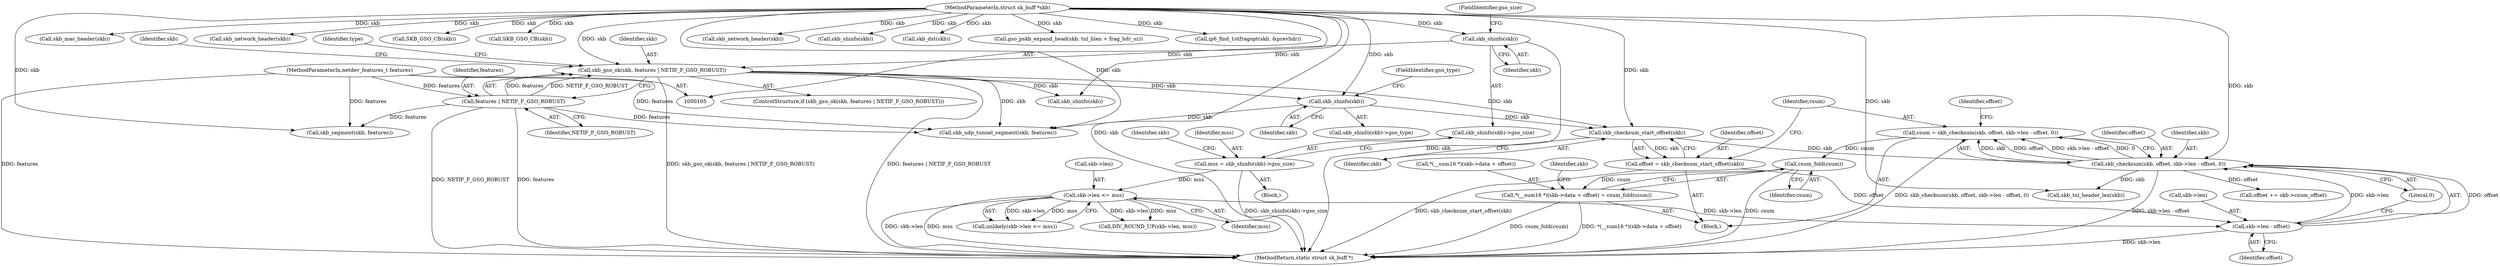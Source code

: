 digraph "0_linux_0e033e04c2678dbbe74a46b23fffb7bb918c288e@integer" {
"1000218" [label="(Call,csum = skb_checksum(skb, offset, skb->len - offset, 0))"];
"1000220" [label="(Call,skb_checksum(skb, offset, skb->len - offset, 0))"];
"1000216" [label="(Call,skb_checksum_start_offset(skb))"];
"1000145" [label="(Call,skb_gso_ok(skb, features | NETIF_F_GSO_ROBUST))"];
"1000133" [label="(Call,skb_shinfo(skb))"];
"1000106" [label="(MethodParameterIn,struct sk_buff *skb)"];
"1000147" [label="(Call,features | NETIF_F_GSO_ROBUST)"];
"1000107" [label="(MethodParameterIn,netdev_features_t features)"];
"1000203" [label="(Call,skb_shinfo(skb))"];
"1000223" [label="(Call,skb->len - offset)"];
"1000138" [label="(Call,skb->len <= mss)"];
"1000130" [label="(Call,mss = skb_shinfo(skb)->gso_size)"];
"1000214" [label="(Call,offset = skb_checksum_start_offset(skb))"];
"1000243" [label="(Call,csum_fold(csum))"];
"1000234" [label="(Call,*(__sum16 *)(skb->data + offset) = csum_fold(csum))"];
"1000290" [label="(Call,skb_mac_header(skb))"];
"1000187" [label="(Call,DIV_ROUND_UP(skb->len, mss))"];
"1000219" [label="(Identifier,csum)"];
"1000130" [label="(Call,mss = skb_shinfo(skb)->gso_size)"];
"1000146" [label="(Identifier,skb)"];
"1000203" [label="(Call,skb_shinfo(skb))"];
"1000145" [label="(Call,skb_gso_ok(skb, features | NETIF_F_GSO_ROBUST))"];
"1000131" [label="(Identifier,mss)"];
"1000142" [label="(Identifier,mss)"];
"1000140" [label="(Identifier,skb)"];
"1000209" [label="(Call,skb_udp_tunnel_segment(skb, features))"];
"1000235" [label="(Call,*(__sum16 *)(skb->data + offset))"];
"1000334" [label="(Call,skb_network_header(skb))"];
"1000224" [label="(Call,skb->len)"];
"1000222" [label="(Identifier,offset)"];
"1000137" [label="(Call,unlikely(skb->len <= mss))"];
"1000221" [label="(Identifier,skb)"];
"1000315" [label="(Call,SKB_GSO_CB(skb))"];
"1000304" [label="(Call,SKB_GSO_CB(skb))"];
"1000234" [label="(Call,*(__sum16 *)(skb->data + offset) = csum_fold(csum))"];
"1000244" [label="(Identifier,csum)"];
"1000199" [label="(Identifier,skb)"];
"1000155" [label="(Call,skb_shinfo(skb))"];
"1000355" [label="(Call,skb_segment(skb, features))"];
"1000247" [label="(Identifier,skb)"];
"1000204" [label="(Identifier,skb)"];
"1000144" [label="(ControlStructure,if (skb_gso_ok(skb, features | NETIF_F_GSO_ROBUST)))"];
"1000218" [label="(Call,csum = skb_checksum(skb, offset, skb->len - offset, 0))"];
"1000288" [label="(Call,skb_network_header(skb))"];
"1000147" [label="(Call,features | NETIF_F_GSO_ROBUST)"];
"1000230" [label="(Identifier,offset)"];
"1000243" [label="(Call,csum_fold(csum))"];
"1000134" [label="(Identifier,skb)"];
"1000148" [label="(Identifier,features)"];
"1000184" [label="(Call,skb_shinfo(skb))"];
"1000138" [label="(Call,skb->len <= mss)"];
"1000214" [label="(Call,offset = skb_checksum_start_offset(skb))"];
"1000252" [label="(Call,skb_tnl_header_len(skb))"];
"1000132" [label="(Call,skb_shinfo(skb)->gso_size)"];
"1000135" [label="(FieldIdentifier,gso_size)"];
"1000108" [label="(Block,)"];
"1000227" [label="(Identifier,offset)"];
"1000220" [label="(Call,skb_checksum(skb, offset, skb->len - offset, 0))"];
"1000223" [label="(Call,skb->len - offset)"];
"1000229" [label="(Call,offset += skb->csum_offset)"];
"1000106" [label="(MethodParameterIn,struct sk_buff *skb)"];
"1000351" [label="(Call,skb_dst(skb))"];
"1000153" [label="(Identifier,type)"];
"1000213" [label="(Block,)"];
"1000149" [label="(Identifier,NETIF_F_GSO_ROBUST)"];
"1000215" [label="(Identifier,offset)"];
"1000216" [label="(Call,skb_checksum_start_offset(skb))"];
"1000264" [label="(Call,gso_pskb_expand_head(skb, tnl_hlen + frag_hdr_sz))"];
"1000272" [label="(Call,ip6_find_1stfragopt(skb, &prevhdr))"];
"1000107" [label="(MethodParameterIn,netdev_features_t features)"];
"1000205" [label="(FieldIdentifier,gso_type)"];
"1000202" [label="(Call,skb_shinfo(skb)->gso_type)"];
"1000361" [label="(MethodReturn,static struct sk_buff *)"];
"1000133" [label="(Call,skb_shinfo(skb))"];
"1000139" [label="(Call,skb->len)"];
"1000217" [label="(Identifier,skb)"];
"1000228" [label="(Literal,0)"];
"1000218" -> "1000213"  [label="AST: "];
"1000218" -> "1000220"  [label="CFG: "];
"1000219" -> "1000218"  [label="AST: "];
"1000220" -> "1000218"  [label="AST: "];
"1000230" -> "1000218"  [label="CFG: "];
"1000218" -> "1000361"  [label="DDG: skb_checksum(skb, offset, skb->len - offset, 0)"];
"1000220" -> "1000218"  [label="DDG: skb"];
"1000220" -> "1000218"  [label="DDG: offset"];
"1000220" -> "1000218"  [label="DDG: skb->len - offset"];
"1000220" -> "1000218"  [label="DDG: 0"];
"1000218" -> "1000243"  [label="DDG: csum"];
"1000220" -> "1000228"  [label="CFG: "];
"1000221" -> "1000220"  [label="AST: "];
"1000222" -> "1000220"  [label="AST: "];
"1000223" -> "1000220"  [label="AST: "];
"1000228" -> "1000220"  [label="AST: "];
"1000220" -> "1000361"  [label="DDG: skb->len - offset"];
"1000216" -> "1000220"  [label="DDG: skb"];
"1000106" -> "1000220"  [label="DDG: skb"];
"1000223" -> "1000220"  [label="DDG: offset"];
"1000223" -> "1000220"  [label="DDG: skb->len"];
"1000220" -> "1000229"  [label="DDG: offset"];
"1000220" -> "1000252"  [label="DDG: skb"];
"1000216" -> "1000214"  [label="AST: "];
"1000216" -> "1000217"  [label="CFG: "];
"1000217" -> "1000216"  [label="AST: "];
"1000214" -> "1000216"  [label="CFG: "];
"1000216" -> "1000214"  [label="DDG: skb"];
"1000145" -> "1000216"  [label="DDG: skb"];
"1000203" -> "1000216"  [label="DDG: skb"];
"1000106" -> "1000216"  [label="DDG: skb"];
"1000145" -> "1000144"  [label="AST: "];
"1000145" -> "1000147"  [label="CFG: "];
"1000146" -> "1000145"  [label="AST: "];
"1000147" -> "1000145"  [label="AST: "];
"1000153" -> "1000145"  [label="CFG: "];
"1000199" -> "1000145"  [label="CFG: "];
"1000145" -> "1000361"  [label="DDG: skb_gso_ok(skb, features | NETIF_F_GSO_ROBUST)"];
"1000145" -> "1000361"  [label="DDG: features | NETIF_F_GSO_ROBUST"];
"1000133" -> "1000145"  [label="DDG: skb"];
"1000106" -> "1000145"  [label="DDG: skb"];
"1000147" -> "1000145"  [label="DDG: features"];
"1000147" -> "1000145"  [label="DDG: NETIF_F_GSO_ROBUST"];
"1000145" -> "1000155"  [label="DDG: skb"];
"1000145" -> "1000203"  [label="DDG: skb"];
"1000145" -> "1000209"  [label="DDG: skb"];
"1000133" -> "1000132"  [label="AST: "];
"1000133" -> "1000134"  [label="CFG: "];
"1000134" -> "1000133"  [label="AST: "];
"1000135" -> "1000133"  [label="CFG: "];
"1000133" -> "1000361"  [label="DDG: skb"];
"1000106" -> "1000133"  [label="DDG: skb"];
"1000106" -> "1000105"  [label="AST: "];
"1000106" -> "1000361"  [label="DDG: skb"];
"1000106" -> "1000155"  [label="DDG: skb"];
"1000106" -> "1000184"  [label="DDG: skb"];
"1000106" -> "1000203"  [label="DDG: skb"];
"1000106" -> "1000209"  [label="DDG: skb"];
"1000106" -> "1000252"  [label="DDG: skb"];
"1000106" -> "1000264"  [label="DDG: skb"];
"1000106" -> "1000272"  [label="DDG: skb"];
"1000106" -> "1000288"  [label="DDG: skb"];
"1000106" -> "1000290"  [label="DDG: skb"];
"1000106" -> "1000304"  [label="DDG: skb"];
"1000106" -> "1000315"  [label="DDG: skb"];
"1000106" -> "1000334"  [label="DDG: skb"];
"1000106" -> "1000351"  [label="DDG: skb"];
"1000106" -> "1000355"  [label="DDG: skb"];
"1000147" -> "1000149"  [label="CFG: "];
"1000148" -> "1000147"  [label="AST: "];
"1000149" -> "1000147"  [label="AST: "];
"1000147" -> "1000361"  [label="DDG: NETIF_F_GSO_ROBUST"];
"1000147" -> "1000361"  [label="DDG: features"];
"1000107" -> "1000147"  [label="DDG: features"];
"1000147" -> "1000209"  [label="DDG: features"];
"1000147" -> "1000355"  [label="DDG: features"];
"1000107" -> "1000105"  [label="AST: "];
"1000107" -> "1000361"  [label="DDG: features"];
"1000107" -> "1000209"  [label="DDG: features"];
"1000107" -> "1000355"  [label="DDG: features"];
"1000203" -> "1000202"  [label="AST: "];
"1000203" -> "1000204"  [label="CFG: "];
"1000204" -> "1000203"  [label="AST: "];
"1000205" -> "1000203"  [label="CFG: "];
"1000203" -> "1000209"  [label="DDG: skb"];
"1000223" -> "1000227"  [label="CFG: "];
"1000224" -> "1000223"  [label="AST: "];
"1000227" -> "1000223"  [label="AST: "];
"1000228" -> "1000223"  [label="CFG: "];
"1000223" -> "1000361"  [label="DDG: skb->len"];
"1000138" -> "1000223"  [label="DDG: skb->len"];
"1000214" -> "1000223"  [label="DDG: offset"];
"1000138" -> "1000137"  [label="AST: "];
"1000138" -> "1000142"  [label="CFG: "];
"1000139" -> "1000138"  [label="AST: "];
"1000142" -> "1000138"  [label="AST: "];
"1000137" -> "1000138"  [label="CFG: "];
"1000138" -> "1000361"  [label="DDG: mss"];
"1000138" -> "1000361"  [label="DDG: skb->len"];
"1000138" -> "1000137"  [label="DDG: skb->len"];
"1000138" -> "1000137"  [label="DDG: mss"];
"1000130" -> "1000138"  [label="DDG: mss"];
"1000138" -> "1000187"  [label="DDG: skb->len"];
"1000138" -> "1000187"  [label="DDG: mss"];
"1000130" -> "1000108"  [label="AST: "];
"1000130" -> "1000132"  [label="CFG: "];
"1000131" -> "1000130"  [label="AST: "];
"1000132" -> "1000130"  [label="AST: "];
"1000140" -> "1000130"  [label="CFG: "];
"1000130" -> "1000361"  [label="DDG: skb_shinfo(skb)->gso_size"];
"1000214" -> "1000213"  [label="AST: "];
"1000215" -> "1000214"  [label="AST: "];
"1000219" -> "1000214"  [label="CFG: "];
"1000214" -> "1000361"  [label="DDG: skb_checksum_start_offset(skb)"];
"1000243" -> "1000234"  [label="AST: "];
"1000243" -> "1000244"  [label="CFG: "];
"1000244" -> "1000243"  [label="AST: "];
"1000234" -> "1000243"  [label="CFG: "];
"1000243" -> "1000361"  [label="DDG: csum"];
"1000243" -> "1000234"  [label="DDG: csum"];
"1000234" -> "1000213"  [label="AST: "];
"1000235" -> "1000234"  [label="AST: "];
"1000247" -> "1000234"  [label="CFG: "];
"1000234" -> "1000361"  [label="DDG: *(__sum16 *)(skb->data + offset)"];
"1000234" -> "1000361"  [label="DDG: csum_fold(csum)"];
}

